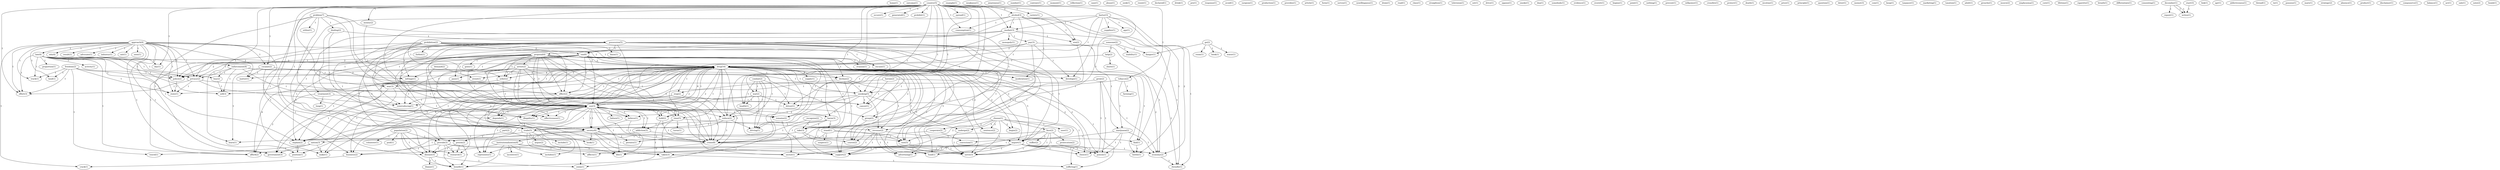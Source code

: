 digraph G {
  home [ label="home(1)" ];
  outcome [ label="outcome(1)" ];
  face [ label="face(2)" ];
  stiffer [ label="stiffer(2)" ];
  prosecution [ label="prosecution(2)" ];
  serve [ label="serve(3)" ];
  life [ label="life(1)" ];
  population [ label="population(2)" ];
  pool [ label="pool(1)" ];
  volunteer [ label="volunteer(1)" ];
  provide [ label="provide(3)" ];
  research [ label="research(1)" ];
  disease [ label="disease(3)" ];
  benefit [ label="benefit(1)" ];
  problem [ label="problem(7)" ];
  dealing [ label="dealing(2)" ];
  utilize [ label="utilize(1)" ];
  use [ label="use(5)" ];
  group [ label="group(2)" ];
  way [ label="way(3)" ];
  use [ label="use(3)" ];
  depends [ label="depends(1)" ];
  make [ label="make(1)" ];
  government [ label="government(3)" ];
  example [ label="example(1)" ];
  freedom [ label="freedom(2)" ];
  land [ label="land(1)" ];
  track [ label="track(1)" ];
  police [ label="police(2)" ];
  travel [ label="travel(1)" ];
  privacy [ label="privacy(2)" ];
  state [ label="state(1)" ];
  effort [ label="effort(3)" ];
  weakness [ label="weakness(1)" ];
  awareness [ label="awareness(1)" ];
  number [ label="number(1)" ];
  possession [ label="possession(5)" ];
  effectiveness [ label="effectiveness(1)" ];
  illegality [ label="illegality(1)" ];
  someone [ label="someone(2)" ];
  help [ label="help(2)" ];
  inability [ label="inability(1)" ];
  danger [ label="danger(1)" ];
  swim [ label="swim(1)" ];
  contrary [ label="contrary(1)" ];
  moment [ label="moment(1)" ];
  reflection [ label="reflection(1)" ];
  prohibition [ label="prohibition(2)" ];
  basis [ label="basis(1)" ];
  tax [ label="tax(6)" ];
  drug [ label="drug(54)" ];
  excuse [ label="excuse(1)" ];
  society [ label="society(6)" ];
  hook [ label="hook(1)" ];
  infringe [ label="infringe(1)" ];
  effect [ label="effect(2)" ];
  reintroducing [ label="reintroducing(1)" ];
  case [ label="case(1)" ];
  combat [ label="combat(2)" ];
  reduce [ label="reduce(2)" ];
  war [ label="war(2)" ];
  driving [ label="driving(1)" ];
  health [ label="health(1)" ];
  driver [ label="driver(1)" ];
  abuse [ label="abuse(1)" ];
  approach [ label="approach(4)" ];
  law [ label="law(4)" ];
  edu [ label="edu(4)" ];
  result [ label="result(1)" ];
  advocate [ label="advocate(1)" ];
  cocaine [ label="cocaine(2)" ];
  industry [ label="industry(1)" ];
  matter [ label="matter(1)" ];
  explain [ label="explain(2)" ];
  mit [ label="mit(1)" ];
  sees [ label="sees(1)" ];
  position [ label="position(1)" ];
  business [ label="business(2)" ];
  crack [ label="crack(1)" ];
  country [ label="country(5)" ];
  occurs [ label="occurs(1)" ];
  generated [ label="generated(1)" ];
  prohibit [ label="prohibit(1)" ];
  tobacco [ label="tobacco(2)" ];
  alcohol [ label="alcohol(3)" ];
  market [ label="market(3)" ];
  day [ label="day(1)" ];
  spread [ label="spread(1)" ];
  money [ label="money(2)" ];
  trade [ label="trade(5)" ];
  time [ label="time(5)" ];
  smoking [ label="smoking(5)" ];
  era [ label="era(2)" ];
  variety [ label="variety(1)" ];
  revenue [ label="revenue(2)" ];
  consumption [ label="consumption(1)" ];
  learn [ label="learn(1)" ];
  seek [ label="seek(1)" ];
  resist [ label="resist(1)" ];
  declared [ label="declared(1)" ];
  drink [ label="drink(1)" ];
  pre [ label="pre(1)" ];
  response [ label="response(1)" ];
  choose [ label="choose(1)" ];
  face [ label="face(2)" ];
  user [ label="user(1)" ];
  cooperate [ label="cooperate(2)" ];
  sentence [ label="sentence(2)" ];
  begin [ label="begin(2)" ];
  conviction [ label="conviction(1)" ];
  undergo [ label="undergo(2)" ];
  test [ label="test(5)" ];
  crime [ label="crime(8)" ];
  avoid [ label="avoid(1)" ];
  surgeon [ label="surgeon(1)" ];
  demand [ label="demand(2)" ];
  street [ label="street(1)" ];
  shore [ label="shore(1)" ];
  production [ label="production(1)" ];
  provides [ label="provides(1)" ];
  article [ label="article(1)" ];
  proposal [ label="proposal(4)" ];
  forfeit [ label="forfeit(1)" ];
  treatment [ label="treatment(3)" ];
  afford [ label="afford(2)" ];
  import [ label="import(1)" ];
  advertising [ label="advertising(1)" ];
  remains [ label="remains(2)" ];
  sector [ label="sector(1)" ];
  import [ label="import(1)" ];
  course [ label="course(2)" ];
  support [ label="support(2)" ];
  fund [ label="fund(1)" ];
  form [ label="form(1)" ];
  serves [ label="serves(1)" ];
  farming [ label="farming(1)" ];
  marijuana [ label="marijuana(2)" ];
  unwillingness [ label="unwillingness(1)" ];
  drain [ label="drain(1)" ];
  read [ label="read(1)" ];
  arrest [ label="arrest(2)" ];
  goes [ label="goes(1)" ];
  pass [ label="pass(1)" ];
  harm [ label="harm(3)" ];
  order [ label="order(2)" ];
  decline [ label="decline(2)" ];
  believe [ label="believe(1)" ];
  take [ label="take(3)" ];
  hold [ label="hold(2)" ];
  class [ label="class(1)" ];
  proportion [ label="proportion(1)" ];
  activity [ label="activity(1)" ];
  enforcement [ label="enforcement(4)" ];
  buy [ label="buy(2)" ];
  sell [ label="sell(3)" ];
  straighten [ label="straighten(1)" ];
  barter [ label="barter(3)" ];
  develops [ label="develops(1)" ];
  supplies [ label="supplies(1)" ];
  age [ label="age(1)" ];
  economy [ label="economy(2)" ];
  dwindle [ label="dwindle(1)" ];
  television [ label="television(1)" ];
  go [ label="go(2)" ];
  book [ label="book(1)" ];
  water [ label="water(1)" ];
  room [ label="room(1)" ];
  set [ label="set(1)" ];
  drive [ label="drive(1)" ];
  oppose [ label="oppose(1)" ];
  smoke [ label="smoke(1)" ];
  dna [ label="dna(1)" ];
  somebody [ label="somebody(1)" ];
  evidence [ label="evidence(1)" ];
  everett [ label="everett(1)" ];
  moderation [ label="moderation(1)" ];
  find [ label="find(1)" ];
  bottle [ label="bottle(1)" ];
  pay [ label="pay(3)" ];
  monopoly [ label="monopoly(1)" ];
  stand [ label="stand(1)" ];
  suspect [ label="suspect(1)" ];
  begins [ label="begins(1)" ];
  point [ label="point(1)" ];
  lung [ label="lung(1)" ];
  cancer [ label="cancer(1)" ];
  part [ label="part(2)" ];
  prison [ label="prison(2)" ];
  nothing [ label="nothing(1)" ];
  failure [ label="failure(1)" ];
  addiction [ label="addiction(3)" ];
  represents [ label="represents(1)" ];
  evasion [ label="evasion(1)" ];
  prevent [ label="prevent(1)" ];
  willpower [ label="willpower(1)" ];
  stand [ label="stand(1)" ];
  crossfire [ label="crossfire(1)" ];
  protect [ label="protect(1)" ];
  death [ label="death(1)" ];
  nicotine [ label="nicotine(1)" ];
  supply [ label="supply(1)" ];
  takes [ label="takes(3)" ];
  choice [ label="choice(1)" ];
  includes [ label="includes(1)" ];
  stop [ label="stop(2)" ];
  poison [ label="poison(1)" ];
  price [ label="price(1)" ];
  principle [ label="principle(1)" ];
  nation [ label="nation(3)" ];
  argue [ label="argue(2)" ];
  include [ label="include(1)" ];
  afflicts [ label="afflicts(1)" ];
  question [ label="question(1)" ];
  deter [ label="deter(1)" ];
  turns [ label="turns(1)" ];
  memst [ label="memst(3)" ];
  recognize [ label="recognize(2)" ];
  permits [ label="permits(1)" ];
  com [ label="com(1)" ];
  koop [ label="koop(1)" ];
  taxpayer [ label="taxpayer(1)" ];
  suffering [ label="suffering(1)" ];
  marketing [ label="marketing(1)" ];
  taxation [ label="taxation(1)" ];
  adult [ label="adult(1)" ];
  groucho [ label="groucho(1)" ];
  msuvx [ label="msuvx(2)" ];
  emphysema [ label="emphysema(1)" ];
  core [ label="core(1)" ];
  lifetime [ label="lifetime(1)" ];
  institutionalization [ label="institutionalization(4)" ];
  cigarette [ label="cigarette(1)" ];
  breath [ label="breath(1)" ];
  differentiate [ label="differentiate(1)" ];
  consenting [ label="consenting(1)" ];
  december [ label="december(1)" ];
  repost [ label="repost(1)" ];
  writes [ label="writes(1)" ];
  blame [ label="blame(1)" ];
  link [ label="link(1)" ];
  apr [ label="apr(1)" ];
  addictiveness [ label="addictiveness(1)" ];
  heroin [ label="heroin(2)" ];
  thread [ label="thread(1)" ];
  grow [ label="grow(2)" ];
  incentive [ label="incentive(1)" ];
  tn [ label="tn(1)" ];
  possess [ label="possess(1)" ];
  marx [ label="marx(1)" ];
  strategy [ label="strategy(2)" ];
  absence [ label="absence(1)" ];
  product [ label="product(1)" ];
  disclaimer [ label="disclaimer(1)" ];
  starr [ label="starr(3)" ];
  compuserve [ label="compuserve(1)" ];
  balance [ label="balance(1)" ];
  act [ label="act(1)" ];
  sale [ label="sale(1)" ];
  december [ label="december(1)" ];
  note [ label="note(2)" ];
  bomb [ label="bomb(1)" ];
  face -> stiffer [ label="2" ];
  face -> prosecution [ label="1" ];
  face -> serve [ label="1" ];
  face -> life [ label="1" ];
  population -> pool [ label="1" ];
  population -> volunteer [ label="1" ];
  population -> provide [ label="1" ];
  population -> research [ label="1" ];
  population -> disease [ label="1" ];
  population -> benefit [ label="1" ];
  problem -> dealing [ label="1" ];
  problem -> utilize [ label="1" ];
  problem -> use [ label="1" ];
  problem -> group [ label="1" ];
  problem -> way [ label="1" ];
  problem -> use [ label="1" ];
  problem -> depends [ label="1" ];
  problem -> make [ label="1" ];
  problem -> government [ label="1" ];
  freedom -> land [ label="1" ];
  freedom -> track [ label="1" ];
  freedom -> police [ label="1" ];
  freedom -> travel [ label="1" ];
  freedom -> privacy [ label="1" ];
  freedom -> state [ label="1" ];
  freedom -> effort [ label="1" ];
  dealing -> possession [ label="1" ];
  dealing -> effectiveness [ label="1" ];
  dealing -> illegality [ label="1" ];
  someone -> help [ label="1" ];
  someone -> inability [ label="1" ];
  someone -> danger [ label="1" ];
  someone -> swim [ label="1" ];
  prohibition -> basis [ label="1" ];
  prohibition -> tax [ label="1" ];
  prohibition -> drug [ label="1" ];
  prohibition -> excuse [ label="1" ];
  prohibition -> privacy [ label="1" ];
  prohibition -> society [ label="1" ];
  prohibition -> hook [ label="1" ];
  prohibition -> infringe [ label="1" ];
  prohibition -> effect [ label="1" ];
  prohibition -> reintroducing [ label="1" ];
  combat -> reduce [ label="1" ];
  combat -> war [ label="1" ];
  combat -> driving [ label="1" ];
  combat -> health [ label="1" ];
  combat -> driver [ label="1" ];
  stiffer -> serve [ label="1" ];
  approach -> land [ label="1" ];
  approach -> law [ label="1" ];
  approach -> edu [ label="1" ];
  approach -> result [ label="1" ];
  approach -> track [ label="1" ];
  approach -> drug [ label="2" ];
  approach -> advocate [ label="1" ];
  approach -> police [ label="1" ];
  approach -> cocaine [ label="1" ];
  approach -> industry [ label="1" ];
  approach -> matter [ label="1" ];
  approach -> privacy [ label="1" ];
  approach -> state [ label="1" ];
  approach -> explain [ label="1" ];
  approach -> mit [ label="1" ];
  approach -> sees [ label="1" ];
  approach -> position [ label="1" ];
  approach -> business [ label="1" ];
  approach -> crack [ label="1" ];
  approach -> effort [ label="1" ];
  approach -> government [ label="1" ];
  country -> occurs [ label="1" ];
  country -> generated [ label="1" ];
  country -> prohibit [ label="1" ];
  country -> tobacco [ label="1" ];
  country -> alcohol [ label="2" ];
  country -> market [ label="1" ];
  country -> use [ label="1" ];
  country -> day [ label="1" ];
  country -> spread [ label="1" ];
  country -> reduce [ label="1" ];
  country -> money [ label="1" ];
  country -> trade [ label="1" ];
  country -> time [ label="1" ];
  country -> cocaine [ label="1" ];
  country -> smoking [ label="2" ];
  country -> era [ label="1" ];
  country -> use [ label="1" ];
  country -> variety [ label="1" ];
  country -> revenue [ label="1" ];
  country -> disease [ label="1" ];
  country -> war [ label="1" ];
  country -> driving [ label="1" ];
  country -> health [ label="1" ];
  country -> consumption [ label="1" ];
  country -> learn [ label="1" ];
  country -> driver [ label="1" ];
  country -> effort [ label="1" ];
  choose -> face [ label="1" ];
  choose -> user [ label="1" ];
  choose -> cooperate [ label="2" ];
  choose -> sentence [ label="2" ];
  choose -> begin [ label="2" ];
  choose -> conviction [ label="1" ];
  choose -> undergo [ label="2" ];
  choose -> test [ label="2" ];
  choose -> crime [ label="1" ];
  choose -> serve [ label="3" ];
  demand -> street [ label="1" ];
  demand -> business [ label="1" ];
  help -> shore [ label="1" ];
  help -> drug [ label="1" ];
  possession -> proposal [ label="1" ];
  possession -> forfeit [ label="1" ];
  possession -> treatment [ label="1" ];
  possession -> provide [ label="1" ];
  possession -> use [ label="2" ];
  possession -> afford [ label="1" ];
  possession -> police [ label="1" ];
  possession -> import [ label="1" ];
  possession -> use [ label="2" ];
  possession -> advertising [ label="1" ];
  possession -> remains [ label="1" ];
  possession -> sector [ label="1" ];
  possession -> import [ label="1" ];
  possession -> course [ label="1" ];
  possession -> support [ label="1" ];
  possession -> fund [ label="1" ];
  tobacco -> smoking [ label="1" ];
  tobacco -> farming [ label="1" ];
  tobacco -> marijuana [ label="1" ];
  proposal -> arrest [ label="1" ];
  proposal -> goes [ label="1" ];
  proposal -> pass [ label="1" ];
  proposal -> use [ label="3" ];
  proposal -> harm [ label="1" ];
  proposal -> drug [ label="2" ];
  proposal -> reduce [ label="1" ];
  proposal -> way [ label="1" ];
  proposal -> trade [ label="1" ];
  proposal -> order [ label="1" ];
  proposal -> decline [ label="1" ];
  proposal -> use [ label="3" ];
  proposal -> believe [ label="1" ];
  proposal -> take [ label="1" ];
  proposal -> society [ label="1" ];
  proposal -> remains [ label="1" ];
  proposal -> explain [ label="1" ];
  proposal -> hold [ label="1" ];
  proposal -> effect [ label="1" ];
  proposal -> test [ label="1" ];
  proposal -> crime [ label="1" ];
  law -> proportion [ label="1" ];
  law -> day [ label="1" ];
  law -> track [ label="1" ];
  law -> activity [ label="1" ];
  law -> drug [ label="2" ];
  law -> afford [ label="1" ];
  law -> police [ label="1" ];
  law -> enforcement [ label="3" ];
  law -> privacy [ label="1" ];
  law -> state [ label="1" ];
  law -> buy [ label="1" ];
  law -> sell [ label="1" ];
  law -> effort [ label="1" ];
  barter -> market [ label="1" ];
  barter -> tax [ label="1" ];
  barter -> drug [ label="1" ];
  barter -> develops [ label="1" ];
  barter -> supplies [ label="1" ];
  barter -> age [ label="1" ];
  barter -> economy [ label="2" ];
  barter -> dwindle [ label="1" ];
  go -> book [ label="1" ];
  go -> water [ label="1" ];
  go -> room [ label="1" ];
  go -> danger [ label="1" ];
  alcohol -> market [ label="1" ];
  alcohol -> trade [ label="1" ];
  alcohol -> moderation [ label="1" ];
  alcohol -> smoking [ label="1" ];
  alcohol -> era [ label="1" ];
  alcohol -> consumption [ label="1" ];
  alcohol -> find [ label="1" ];
  alcohol -> bottle [ label="1" ];
  market -> pay [ label="1" ];
  market -> drug [ label="1" ];
  market -> trade [ label="1" ];
  market -> order [ label="1" ];
  market -> era [ label="1" ];
  market -> monopoly [ label="1" ];
  market -> dwindle [ label="1" ];
  stand -> suspect [ label="1" ];
  stand -> provide [ label="1" ];
  stand -> test [ label="1" ];
  treatment -> lung [ label="1" ];
  treatment -> afford [ label="2" ];
  treatment -> cancer [ label="1" ];
  pay -> tax [ label="2" ];
  pay -> develops [ label="1" ];
  pay -> police [ label="2" ];
  pay -> course [ label="2" ];
  pay -> economy [ label="1" ];
  arrest -> pass [ label="1" ];
  arrest -> use [ label="1" ];
  arrest -> order [ label="1" ];
  arrest -> decline [ label="1" ];
  arrest -> use [ label="1" ];
  arrest -> take [ label="1" ];
  arrest -> explain [ label="1" ];
  arrest -> undergo [ label="1" ];
  arrest -> crime [ label="1" ];
  face -> serve [ label="1" ];
  face -> life [ label="1" ];
  part -> prison [ label="1" ];
  part -> life [ label="1" ];
  provide -> afford [ label="1" ];
  provide -> research [ label="1" ];
  provide -> disease [ label="1" ];
  provide -> sector [ label="1" ];
  provide -> support [ label="1" ];
  provide -> benefit [ label="1" ];
  use -> failure [ label="1" ];
  use -> harm [ label="1" ];
  use -> effectiveness [ label="1" ];
  use -> drug [ label="1" ];
  use -> reduce [ label="1" ];
  use -> group [ label="1" ];
  use -> trade [ label="1" ];
  use -> time [ label="1" ];
  use -> depends [ label="1" ];
  use -> believe [ label="1" ];
  use -> society [ label="1" ];
  use -> remains [ label="1" ];
  use -> addiction [ label="1" ];
  use -> illegality [ label="1" ];
  use -> hold [ label="1" ];
  use -> represents [ label="1" ];
  use -> crime [ label="1" ];
  use -> life [ label="1" ];
  tax -> effectiveness [ label="1" ];
  tax -> drug [ label="2" ];
  tax -> police [ label="2" ];
  tax -> evasion [ label="1" ];
  tax -> excuse [ label="1" ];
  tax -> use [ label="1" ];
  tax -> privacy [ label="1" ];
  tax -> illegality [ label="1" ];
  tax -> infringe [ label="1" ];
  tax -> course [ label="2" ];
  tax -> effect [ label="1" ];
  tax -> reintroducing [ label="1" ];
  harm -> stand [ label="2" ];
  harm -> trade [ label="1" ];
  harm -> take [ label="2" ];
  harm -> crime [ label="1" ];
  stand -> test [ label="1" ];
  drug -> afford [ label="4" ];
  drug -> reduce [ label="1" ];
  drug -> group [ label="2" ];
  drug -> way [ label="3" ];
  drug -> supply [ label="4" ];
  drug -> trade [ label="1" ];
  drug -> order [ label="4" ];
  drug -> moderation [ label="1" ];
  drug -> prison [ label="2" ];
  drug -> develops [ label="2" ];
  drug -> time [ label="2" ];
  drug -> decline [ label="1" ];
  drug -> police [ label="2" ];
  drug -> import [ label="5" ];
  drug -> street [ label="4" ];
  drug -> smoking [ label="1" ];
  drug -> research [ label="1" ];
  drug -> sentence [ label="2" ];
  drug -> use [ label="8" ];
  drug -> depends [ label="2" ];
  drug -> believe [ label="2" ];
  drug -> matter [ label="1" ];
  drug -> advertising [ label="3" ];
  drug -> take [ label="3" ];
  drug -> society [ label="5" ];
  drug -> disease [ label="1" ];
  drug -> state [ label="1" ];
  drug -> begin [ label="2" ];
  drug -> explain [ label="1" ];
  drug -> sector [ label="3" ];
  drug -> import [ label="5" ];
  drug -> illegality [ label="2" ];
  drug -> course [ label="1" ];
  drug -> make [ label="3" ];
  drug -> hold [ label="1" ];
  drug -> takes [ label="2" ];
  drug -> support [ label="4" ];
  drug -> effect [ label="1" ];
  drug -> choice [ label="2" ];
  drug -> business [ label="4" ];
  drug -> includes [ label="4" ];
  drug -> stop [ label="1" ];
  drug -> reintroducing [ label="1" ];
  drug -> cancer [ label="1" ];
  drug -> test [ label="5" ];
  drug -> economy [ label="2" ];
  drug -> dwindle [ label="2" ];
  drug -> government [ label="3" ];
  drug -> find [ label="1" ];
  drug -> poison [ label="2" ];
  drug -> crime [ label="1" ];
  drug -> bottle [ label="1" ];
  drug -> benefit [ label="1" ];
  drug -> serve [ label="3" ];
  drug -> fund [ label="3" ];
  cooperate -> conviction [ label="1" ];
  cooperate -> crime [ label="1" ];
  reduce -> trade [ label="1" ];
  reduce -> society [ label="1" ];
  reduce -> driving [ label="1" ];
  reduce -> crime [ label="1" ];
  group -> support [ label="1" ];
  money -> use [ label="1" ];
  way -> use [ label="1" ];
  way -> make [ label="1" ];
  way -> government [ label="1" ];
  trade -> nation [ label="1" ];
  trade -> argue [ label="1" ];
  trade -> include [ label="1" ];
  trade -> crime [ label="1" ];
  trade -> afflicts [ label="1" ];
  order -> use [ label="1" ];
  order -> explain [ label="1" ];
  prison -> research [ label="1" ];
  prison -> disease [ label="1" ];
  prison -> benefit [ label="1" ];
  time -> use [ label="1" ];
  time -> revenue [ label="1" ];
  time -> turns [ label="1" ];
  time -> addiction [ label="2" ];
  time -> takes [ label="1" ];
  decline -> smoking [ label="1" ];
  decline -> revenue [ label="1" ];
  decline -> take [ label="1" ];
  decline -> explain [ label="1" ];
  recognize -> take [ label="1" ];
  recognize -> permits [ label="1" ];
  police -> state [ label="1" ];
  cocaine -> smoking [ label="1" ];
  cocaine -> matter [ label="1" ];
  cocaine -> disease [ label="1" ];
  cocaine -> learn [ label="1" ];
  import -> advertising [ label="1" ];
  import -> sector [ label="1" ];
  import -> support [ label="1" ];
  import -> choice [ label="1" ];
  import -> economy [ label="1" ];
  import -> poison [ label="1" ];
  import -> fund [ label="1" ];
  smoking -> use [ label="2" ];
  smoking -> revenue [ label="2" ];
  smoking -> driving [ label="1" ];
  smoking -> suffering [ label="1" ];
  smoking -> driver [ label="1" ];
  smoking -> cancer [ label="1" ];
  nation -> use [ label="1" ];
  nation -> travel [ label="1" ];
  nation -> make [ label="1" ];
  nation -> government [ label="1" ];
  era -> marijuana [ label="1" ];
  era -> support [ label="1" ];
  use -> depends [ label="1" ];
  use -> believe [ label="1" ];
  use -> society [ label="1" ];
  use -> remains [ label="1" ];
  use -> addiction [ label="1" ];
  use -> illegality [ label="1" ];
  use -> hold [ label="1" ];
  use -> represents [ label="1" ];
  use -> crime [ label="1" ];
  use -> life [ label="1" ];
  believe -> society [ label="1" ];
  believe -> crime [ label="1" ];
  revenue -> advertising [ label="1" ];
  revenue -> sector [ label="1" ];
  revenue -> import [ label="1" ];
  revenue -> support [ label="1" ];
  revenue -> fund [ label="1" ];
  enforcement -> privacy [ label="1" ];
  enforcement -> buy [ label="1" ];
  enforcement -> infringe [ label="1" ];
  enforcement -> sell [ label="1" ];
  enforcement -> effect [ label="1" ];
  enforcement -> reintroducing [ label="1" ];
  take -> explain [ label="1" ];
  take -> course [ label="1" ];
  take -> test [ label="1" ];
  privacy -> state [ label="1" ];
  privacy -> effect [ label="1" ];
  privacy -> reintroducing [ label="1" ];
  privacy -> effort [ label="1" ];
  society -> hook [ label="1" ];
  society -> institutionalization [ label="1" ];
  society -> takes [ label="1" ];
  society -> permits [ label="2" ];
  society -> business [ label="1" ];
  society -> crime [ label="2" ];
  society -> serve [ label="1" ];
  remains -> support [ label="1" ];
  december -> repost [ label="1" ];
  december -> writes [ label="1" ];
  marijuana -> import [ label="1" ];
  marijuana -> choice [ label="1" ];
  marijuana -> economy [ label="1" ];
  marijuana -> poison [ label="1" ];
  disease -> blame [ label="1" ];
  disease -> swim [ label="1" ];
  disease -> benefit [ label="1" ];
  addiction -> learn [ label="1" ];
  addiction -> find [ label="1" ];
  explain -> position [ label="1" ];
  buy -> sell [ label="1" ];
  war -> driving [ label="1" ];
  war -> health [ label="1" ];
  war -> position [ label="1" ];
  war -> driver [ label="1" ];
  heroin -> suffering [ label="1" ];
  heroin -> stop [ label="1" ];
  heroin -> cancer [ label="1" ];
  import -> support [ label="1" ];
  import -> choice [ label="1" ];
  import -> economy [ label="1" ];
  import -> poison [ label="1" ];
  import -> fund [ label="1" ];
  argue -> represents [ label="1" ];
  argue -> life [ label="1" ];
  grow -> sell [ label="1" ];
  grow -> choice [ label="1" ];
  grow -> economy [ label="1" ];
  grow -> poison [ label="1" ];
  institutionalization -> takes [ label="1" ];
  institutionalization -> incentive [ label="1" ];
  institutionalization -> business [ label="1" ];
  institutionalization -> includes [ label="1" ];
  institutionalization -> benefit [ label="1" ];
  institutionalization -> serve [ label="1" ];
  hold -> swim [ label="1" ];
  hold -> crime [ label="1" ];
  takes -> suffering [ label="1" ];
  effect -> reintroducing [ label="1" ];
  effect -> crime [ label="1" ];
  starr -> writes [ label="1" ];
  business -> crack [ label="1" ];
  undergo -> serve [ label="1" ];
  stop -> cancer [ label="1" ];
  stop -> represents [ label="1" ];
  stop -> life [ label="1" ];
  december -> writes [ label="1" ];
  test -> serve [ label="1" ];
  economy -> dwindle [ label="1" ];
  find -> bottle [ label="1" ];
  crime -> afflicts [ label="1" ];
  crime -> serve [ label="2" ];
}
